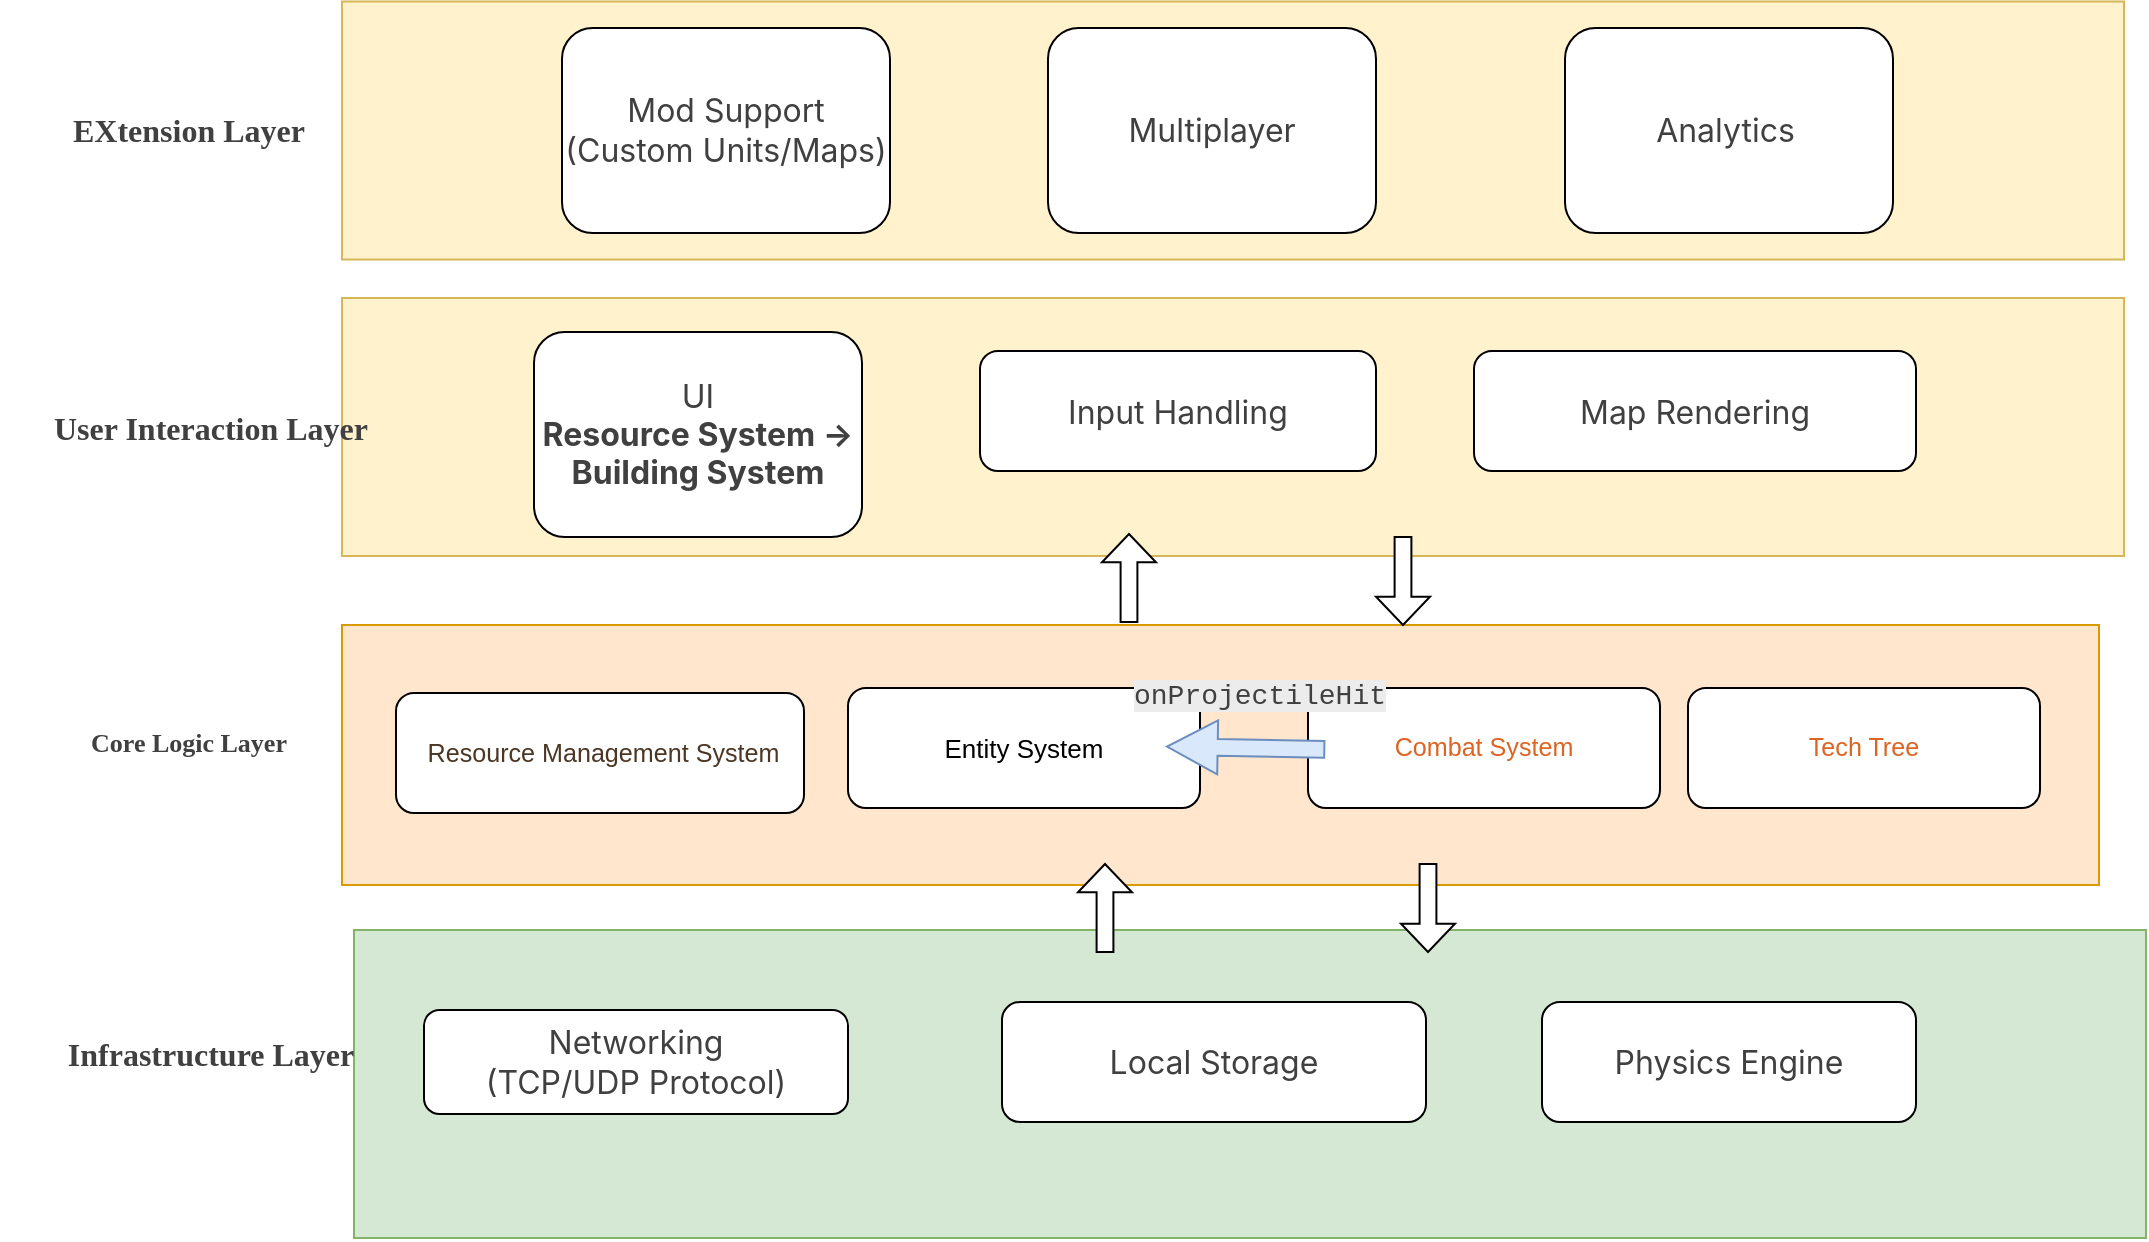 <mxfile version="26.1.1">
  <diagram id="prtHgNgQTEPvFCAcTncT" name="Page-1">
    <mxGraphModel dx="1740" dy="2979" grid="1" gridSize="11" guides="1" tooltips="1" connect="1" arrows="1" fold="1" page="1" pageScale="1" pageWidth="827" pageHeight="1169" math="0" shadow="0">
      <root>
        <mxCell id="0" />
        <mxCell id="1" parent="0" />
        <mxCell id="HweDepV7xHmYjB-6LVF_-75" value="" style="rounded=0;whiteSpace=wrap;html=1;fillColor=#fff2cc;strokeColor=#d6b656;" vertex="1" parent="1">
          <mxGeometry x="154" y="-68.25" width="891" height="129" as="geometry" />
        </mxCell>
        <mxCell id="HweDepV7xHmYjB-6LVF_-4" value="" style="rounded=0;whiteSpace=wrap;html=1;fillColor=#fff2cc;strokeColor=#d6b656;" vertex="1" parent="1">
          <mxGeometry x="154" y="80" width="891" height="129" as="geometry" />
        </mxCell>
        <mxCell id="HweDepV7xHmYjB-6LVF_-5" value="" style="rounded=0;whiteSpace=wrap;html=1;fillColor=#ffe6cc;strokeColor=#d79b00;" vertex="1" parent="1">
          <mxGeometry x="154" y="243.5" width="878.5" height="130" as="geometry" />
        </mxCell>
        <mxCell id="HweDepV7xHmYjB-6LVF_-6" value="" style="rounded=0;whiteSpace=wrap;html=1;fillColor=#d5e8d4;strokeColor=#82b366;fontColor=light-dark(#ff9500, #cdcdff);" vertex="1" parent="1">
          <mxGeometry x="160" y="396" width="896" height="154" as="geometry" />
        </mxCell>
        <mxCell id="HweDepV7xHmYjB-6LVF_-8" value="&lt;p style=&quot;font-weight: var(--ds-font-weight-strong); font-size: 16.002px; line-height: var(--ds-md-line-height); margin: calc(var(--ds-md-zoom)*16px)0 calc(var(--ds-md-zoom)*12px)0; color: light-dark(rgb(64, 64, 64), rgb(182, 182, 182)); text-align: start; text-wrap-mode: wrap;&quot;&gt;&lt;strong&gt;Infrastructure Layer&lt;/strong&gt;&lt;/p&gt;" style="text;html=1;align=center;verticalAlign=middle;resizable=0;points=[];autosize=1;strokeColor=none;fillColor=none;fontFamily=Comic Sans MS;" vertex="1" parent="1">
          <mxGeometry x="-6" y="441.5" width="187" height="33" as="geometry" />
        </mxCell>
        <mxCell id="HweDepV7xHmYjB-6LVF_-10" value="&lt;p style=&quot;font-weight: var(--ds-font-weight-strong); line-height: var(--ds-md-line-height); margin: calc(var(--ds-md-zoom)*16px)0 calc(var(--ds-md-zoom)*12px)0; color: light-dark(rgb(64, 64, 64), rgb(182, 182, 182)); text-wrap-mode: wrap;&quot;&gt;&lt;strong&gt;&lt;font style=&quot;line-height: 130%;&quot;&gt;Core Logic Layer&lt;/font&gt;&lt;/strong&gt;&lt;/p&gt;" style="text;html=1;align=center;verticalAlign=middle;resizable=0;points=[];autosize=1;strokeColor=none;fillColor=none;spacing=14;fontSize=13;fontFamily=Comic Sans MS;" vertex="1" parent="1">
          <mxGeometry y="275" width="154" height="55" as="geometry" />
        </mxCell>
        <mxCell id="HweDepV7xHmYjB-6LVF_-11" value="&lt;p style=&quot;font-weight: var(--ds-font-weight-strong); font-size: 16.002px; line-height: var(--ds-md-line-height); margin: calc(var(--ds-md-zoom)*16px)0 calc(var(--ds-md-zoom)*12px)0; color: light-dark(rgb(64, 64, 64), rgb(182, 182, 182)); text-align: start; text-wrap-mode: wrap;&quot;&gt;&lt;strong style=&quot;line-height: 160%;&quot;&gt;User Interaction Layer&lt;/strong&gt;&lt;/p&gt;" style="text;html=1;align=center;verticalAlign=middle;resizable=0;points=[];autosize=1;strokeColor=none;fillColor=none;fontFamily=Comic Sans MS;strokeWidth=3;" vertex="1" parent="1">
          <mxGeometry x="-16.5" y="122.5" width="209" height="44" as="geometry" />
        </mxCell>
        <mxCell id="HweDepV7xHmYjB-6LVF_-18" value="&lt;span style=&quot;color: rgb(64, 64, 64); font-family: Inter, system-ui, -apple-system, BlinkMacSystemFont, &amp;quot;Segoe UI&amp;quot;, Roboto, &amp;quot;Noto Sans&amp;quot;, Ubuntu, Cantarell, &amp;quot;Helvetica Neue&amp;quot;, Oxygen, &amp;quot;Open Sans&amp;quot;, sans-serif; font-size: 16.002px; text-align: left;&quot;&gt;&lt;span&gt;UI&lt;/span&gt;&lt;/span&gt;&lt;div&gt;&lt;span style=&quot;color: rgb(64, 64, 64); font-family: Inter, system-ui, -apple-system, BlinkMacSystemFont, &amp;quot;Segoe UI&amp;quot;, Roboto, &amp;quot;Noto Sans&amp;quot;, Ubuntu, Cantarell, &amp;quot;Helvetica Neue&amp;quot;, Oxygen, &amp;quot;Open Sans&amp;quot;, sans-serif; font-size: 16.002px; text-align: left;&quot;&gt;&lt;strong&gt;Resource System → Building System&lt;/strong&gt;&lt;/span&gt;&lt;/div&gt;" style="rounded=1;whiteSpace=wrap;html=1;fontStyle=0" vertex="1" parent="1">
          <mxGeometry x="250" y="97" width="164" height="102.5" as="geometry" />
        </mxCell>
        <mxCell id="HweDepV7xHmYjB-6LVF_-19" value="&lt;span style=&quot;color: rgb(64, 64, 64); font-family: Inter, system-ui, -apple-system, BlinkMacSystemFont, &amp;quot;Segoe UI&amp;quot;, Roboto, &amp;quot;Noto Sans&amp;quot;, Ubuntu, Cantarell, &amp;quot;Helvetica Neue&amp;quot;, Oxygen, &amp;quot;Open Sans&amp;quot;, sans-serif; font-size: 16.002px; text-align: left;&quot;&gt;Input Handling&lt;/span&gt;" style="rounded=1;whiteSpace=wrap;html=1;" vertex="1" parent="1">
          <mxGeometry x="473" y="106.5" width="198" height="60" as="geometry" />
        </mxCell>
        <mxCell id="HweDepV7xHmYjB-6LVF_-20" value="&lt;span style=&quot;color: rgb(64, 64, 64); font-family: Inter, system-ui, -apple-system, BlinkMacSystemFont, &amp;quot;Segoe UI&amp;quot;, Roboto, &amp;quot;Noto Sans&amp;quot;, Ubuntu, Cantarell, &amp;quot;Helvetica Neue&amp;quot;, Oxygen, &amp;quot;Open Sans&amp;quot;, sans-serif; font-size: 16.002px; text-align: left;&quot;&gt;Map Rendering&lt;/span&gt;" style="rounded=1;whiteSpace=wrap;html=1;" vertex="1" parent="1">
          <mxGeometry x="720" y="106.5" width="221" height="60" as="geometry" />
        </mxCell>
        <mxCell id="HweDepV7xHmYjB-6LVF_-24" value="&lt;pre style=&quot;font-family: var(--ds-font-family-code); overflow: auto; padding: calc(var(--ds-md-zoom)*8px)calc(var(--ds-md-zoom)*12px); text-wrap-mode: wrap; word-break: break-all; text-align: left; margin-top: 0px !important; margin-bottom: 0px !important;&quot;&gt;&lt;font style=&quot;font-size: 13px;&quot;&gt;Entity System&lt;/font&gt;&lt;/pre&gt;" style="rounded=1;whiteSpace=wrap;html=1;" vertex="1" parent="1">
          <mxGeometry x="407" y="275" width="176" height="60" as="geometry" />
        </mxCell>
        <mxCell id="HweDepV7xHmYjB-6LVF_-51" value="&lt;pre style=&quot;font-family: var(--ds-font-family-code); overflow: auto; padding: calc(var(--ds-md-zoom)*8px)calc(var(--ds-md-zoom)*12px); text-wrap-mode: wrap; word-break: break-all; text-align: left; margin-top: 0px !important; margin-bottom: 0px !important;&quot;&gt;&lt;pre style=&quot;font-family: var(--ds-font-family-code); overflow: auto; padding: calc(var(--ds-md-zoom)*8px)calc(var(--ds-md-zoom)*12px); text-wrap-mode: wrap; word-break: break-all; font-size: 12.573px; margin-top: 0px !important; margin-bottom: 0px !important;&quot;&gt;&lt;font style=&quot;color: light-dark(rgb(76, 54, 36), rgb(18, 18, 18));&quot;&gt; Resource Management System&lt;/font&gt;&lt;/pre&gt;&lt;/pre&gt;" style="rounded=1;whiteSpace=wrap;html=1;" vertex="1" parent="1">
          <mxGeometry x="181" y="277.5" width="204" height="60" as="geometry" />
        </mxCell>
        <mxCell id="HweDepV7xHmYjB-6LVF_-52" value="&lt;pre style=&quot;font-family: var(--ds-font-family-code); overflow: auto; padding: calc(var(--ds-md-zoom)*8px)calc(var(--ds-md-zoom)*12px); text-wrap-mode: wrap; word-break: break-all; text-align: left; margin-top: 0px !important; margin-bottom: 0px !important;&quot;&gt;&lt;pre style=&quot;font-family: var(--ds-font-family-code); overflow: auto; padding: calc(var(--ds-md-zoom)*8px)calc(var(--ds-md-zoom)*12px); text-wrap-mode: wrap; word-break: break-all; font-size: 12.573px; margin-top: 0px !important; margin-bottom: 0px !important;&quot;&gt;&lt;font style=&quot;color: light-dark(rgb(221, 100, 34), rgb(18, 18, 18));&quot;&gt;Combat System&lt;/font&gt;&lt;/pre&gt;&lt;/pre&gt;" style="rounded=1;whiteSpace=wrap;html=1;" vertex="1" parent="1">
          <mxGeometry x="637" y="275" width="176" height="60" as="geometry" />
        </mxCell>
        <mxCell id="HweDepV7xHmYjB-6LVF_-54" value="&lt;pre style=&quot;font-family: var(--ds-font-family-code); overflow: auto; padding: calc(var(--ds-md-zoom)*8px)calc(var(--ds-md-zoom)*12px); text-wrap-mode: wrap; word-break: break-all; text-align: left; margin-top: 0px !important; margin-bottom: 0px !important;&quot;&gt;&lt;pre style=&quot;font-family: var(--ds-font-family-code); overflow: auto; padding: calc(var(--ds-md-zoom)*8px)calc(var(--ds-md-zoom)*12px); text-wrap-mode: wrap; word-break: break-all; font-size: 12.573px; margin-top: 0px !important; margin-bottom: 0px !important;&quot;&gt;&lt;font color=&quot;#dd6422&quot;&gt;Tech Tree&lt;/font&gt;&lt;/pre&gt;&lt;/pre&gt;" style="rounded=1;whiteSpace=wrap;html=1;" vertex="1" parent="1">
          <mxGeometry x="827" y="275" width="176" height="60" as="geometry" />
        </mxCell>
        <mxCell id="HweDepV7xHmYjB-6LVF_-55" value="&lt;div style=&quot;&quot;&gt;&lt;span style=&quot;background-color: transparent; font-size: 16.002px;&quot;&gt;&lt;font face=&quot;Inter, system-ui, -apple-system, BlinkMacSystemFont, Segoe UI, Roboto, Noto Sans, Ubuntu, Cantarell, Helvetica Neue, Oxygen, Open Sans, sans-serif&quot; color=&quot;#404040&quot;&gt;Networking&lt;/font&gt;&lt;/span&gt;&lt;/div&gt;&lt;div style=&quot;&quot;&gt;&lt;span style=&quot;background-color: transparent; font-size: 16.002px;&quot;&gt;&lt;font face=&quot;Inter, system-ui, -apple-system, BlinkMacSystemFont, Segoe UI, Roboto, Noto Sans, Ubuntu, Cantarell, Helvetica Neue, Oxygen, Open Sans, sans-serif&quot; color=&quot;#404040&quot;&gt;(&lt;/font&gt;&lt;/span&gt;&lt;span style=&quot;color: rgb(64, 64, 64); font-family: Inter, system-ui, -apple-system, BlinkMacSystemFont, &amp;quot;Segoe UI&amp;quot;, Roboto, &amp;quot;Noto Sans&amp;quot;, Ubuntu, Cantarell, &amp;quot;Helvetica Neue&amp;quot;, Oxygen, &amp;quot;Open Sans&amp;quot;, sans-serif; font-size: 16.002px; background-color: transparent;&quot;&gt;TCP/UDP Protocol)&lt;/span&gt;&lt;/div&gt;" style="rounded=1;whiteSpace=wrap;html=1;align=center;" vertex="1" parent="1">
          <mxGeometry x="195" y="436" width="212" height="52" as="geometry" />
        </mxCell>
        <mxCell id="HweDepV7xHmYjB-6LVF_-56" value="&lt;div style=&quot;text-align: left;&quot;&gt;&lt;font face=&quot;Inter, system-ui, -apple-system, BlinkMacSystemFont, Segoe UI, Roboto, Noto Sans, Ubuntu, Cantarell, Helvetica Neue, Oxygen, Open Sans, sans-serif&quot; color=&quot;#404040&quot;&gt;&lt;span style=&quot;font-size: 16.002px;&quot;&gt;Local Storage&lt;/span&gt;&lt;/font&gt;&lt;/div&gt;" style="rounded=1;whiteSpace=wrap;html=1;" vertex="1" parent="1">
          <mxGeometry x="484" y="432" width="212" height="60" as="geometry" />
        </mxCell>
        <mxCell id="HweDepV7xHmYjB-6LVF_-58" value="&lt;div style=&quot;text-align: left;&quot;&gt;&lt;font face=&quot;Inter, system-ui, -apple-system, BlinkMacSystemFont, Segoe UI, Roboto, Noto Sans, Ubuntu, Cantarell, Helvetica Neue, Oxygen, Open Sans, sans-serif&quot; color=&quot;#404040&quot;&gt;&lt;span style=&quot;font-size: 16.002px;&quot;&gt;Physics Engine&lt;/span&gt;&lt;/font&gt;&lt;/div&gt;" style="rounded=1;whiteSpace=wrap;html=1;" vertex="1" parent="1">
          <mxGeometry x="754" y="432" width="187" height="60" as="geometry" />
        </mxCell>
        <mxCell id="HweDepV7xHmYjB-6LVF_-59" value="" style="shape=singleArrow;direction=north;whiteSpace=wrap;html=1;arrowWidth=0.311;arrowSize=0.322;" vertex="1" parent="1">
          <mxGeometry x="534" y="198" width="27" height="44" as="geometry" />
        </mxCell>
        <mxCell id="HweDepV7xHmYjB-6LVF_-60" value="" style="shape=singleArrow;direction=north;whiteSpace=wrap;html=1;arrowWidth=0.311;arrowSize=0.322;" vertex="1" parent="1">
          <mxGeometry x="522" y="363" width="27" height="44" as="geometry" />
        </mxCell>
        <mxCell id="HweDepV7xHmYjB-6LVF_-61" value="" style="shape=singleArrow;direction=north;whiteSpace=wrap;html=1;arrowWidth=0.311;arrowSize=0.322;rotation=-180;" vertex="1" parent="1">
          <mxGeometry x="671" y="199.5" width="27" height="44" as="geometry" />
        </mxCell>
        <mxCell id="HweDepV7xHmYjB-6LVF_-62" value="" style="shape=singleArrow;direction=north;whiteSpace=wrap;html=1;arrowWidth=0.311;arrowSize=0.322;rotation=-180;" vertex="1" parent="1">
          <mxGeometry x="683.5" y="363" width="27" height="44" as="geometry" />
        </mxCell>
        <mxCell id="HweDepV7xHmYjB-6LVF_-70" value="" style="shape=singleArrow;direction=north;whiteSpace=wrap;html=1;arrowWidth=0.311;arrowSize=0.322;rotation=-89;fillColor=#dae8fc;strokeColor=#6c8ebf;" vertex="1" parent="1">
          <mxGeometry x="592.33" y="265.63" width="27" height="78.67" as="geometry" />
        </mxCell>
        <mxCell id="HweDepV7xHmYjB-6LVF_-71" value="&lt;span style=&quot;color: rgb(64, 64, 64); font-family: Menlo, &amp;quot;Roboto Mono&amp;quot;, &amp;quot;Courier New&amp;quot;, Courier, monospace, Inter, sans-serif; font-size: 14.002px; text-align: left; background-color: rgb(236, 236, 236);&quot;&gt;onProjectileHit&lt;/span&gt;" style="text;html=1;align=center;verticalAlign=middle;whiteSpace=wrap;rounded=0;" vertex="1" parent="1">
          <mxGeometry x="583" y="264" width="60" height="30" as="geometry" />
        </mxCell>
        <mxCell id="HweDepV7xHmYjB-6LVF_-72" value="&lt;span style=&quot;color: rgb(64, 64, 64); font-family: Inter, system-ui, -apple-system, BlinkMacSystemFont, &amp;quot;Segoe UI&amp;quot;, Roboto, &amp;quot;Noto Sans&amp;quot;, Ubuntu, Cantarell, &amp;quot;Helvetica Neue&amp;quot;, Oxygen, &amp;quot;Open Sans&amp;quot;, sans-serif; font-size: 16.002px; text-align: left;&quot;&gt;Mod Support (Custom Units/Maps)&lt;/span&gt;" style="rounded=1;whiteSpace=wrap;html=1;" vertex="1" parent="1">
          <mxGeometry x="264" y="-55" width="164" height="102.5" as="geometry" />
        </mxCell>
        <mxCell id="HweDepV7xHmYjB-6LVF_-73" value="&lt;div style=&quot;text-align: left;&quot;&gt;&lt;font face=&quot;Inter, system-ui, -apple-system, BlinkMacSystemFont, Segoe UI, Roboto, Noto Sans, Ubuntu, Cantarell, Helvetica Neue, Oxygen, Open Sans, sans-serif&quot; color=&quot;#404040&quot;&gt;&lt;span style=&quot;font-size: 16.002px;&quot;&gt;Multiplayer&lt;/span&gt;&lt;span style=&quot;font-size: 16.002px;&quot;&gt;&lt;/span&gt;&lt;/font&gt;&lt;/div&gt;" style="rounded=1;whiteSpace=wrap;html=1;" vertex="1" parent="1">
          <mxGeometry x="507" y="-55" width="164" height="102.5" as="geometry" />
        </mxCell>
        <mxCell id="HweDepV7xHmYjB-6LVF_-74" value="&lt;span style=&quot;color: rgb(64, 64, 64); font-family: Inter, system-ui, -apple-system, BlinkMacSystemFont, &amp;quot;Segoe UI&amp;quot;, Roboto, &amp;quot;Noto Sans&amp;quot;, Ubuntu, Cantarell, &amp;quot;Helvetica Neue&amp;quot;, Oxygen, &amp;quot;Open Sans&amp;quot;, sans-serif; font-size: 16.002px; text-align: left;&quot;&gt;Analytics&amp;nbsp;&lt;/span&gt;" style="rounded=1;whiteSpace=wrap;html=1;" vertex="1" parent="1">
          <mxGeometry x="765.5" y="-55" width="164" height="102.5" as="geometry" />
        </mxCell>
        <mxCell id="HweDepV7xHmYjB-6LVF_-76" value="&lt;p style=&quot;font-size: 16.002px; line-height: var(--ds-md-line-height); margin: calc(var(--ds-md-zoom)*16px)0 calc(var(--ds-md-zoom)*12px)0; color: light-dark(rgb(64, 64, 64), rgb(182, 182, 182)); text-align: start; text-wrap-mode: wrap;&quot;&gt;&lt;b&gt;EXtension Layer&lt;/b&gt;&lt;/p&gt;&lt;p style=&quot;font-size: 16.002px; line-height: var(--ds-md-line-height); margin: calc(var(--ds-md-zoom)*16px)0 calc(var(--ds-md-zoom)*12px)0; color: light-dark(rgb(64, 64, 64), rgb(182, 182, 182)); text-align: start; text-wrap-mode: wrap;&quot;&gt;&lt;b&gt;&lt;br&gt;&lt;/b&gt;&lt;/p&gt;" style="text;html=1;align=center;verticalAlign=middle;resizable=0;points=[];autosize=1;strokeColor=none;fillColor=none;fontFamily=Comic Sans MS;strokeWidth=3;" vertex="1" parent="1">
          <mxGeometry y="-22" width="154" height="55" as="geometry" />
        </mxCell>
      </root>
    </mxGraphModel>
  </diagram>
</mxfile>
